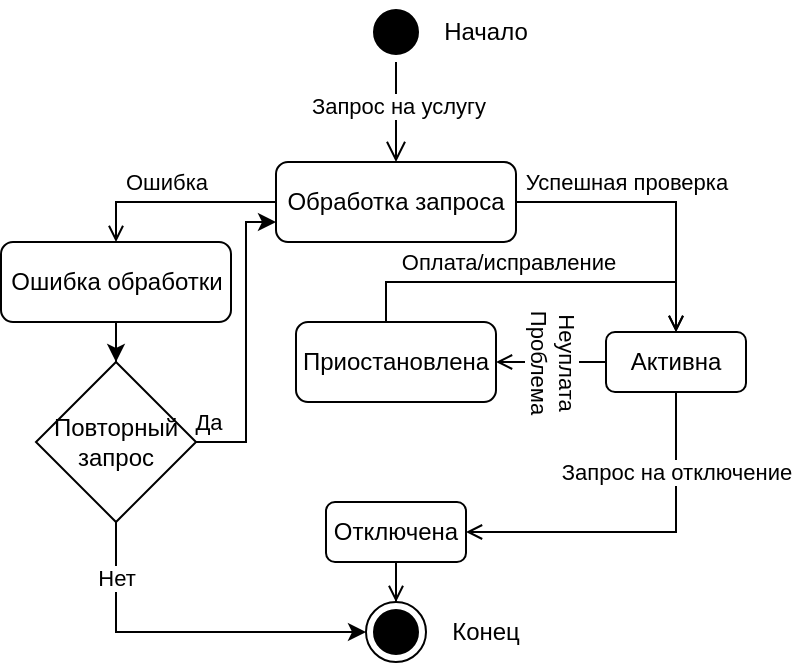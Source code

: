 <mxfile version="27.0.3">
  <diagram name="Page-1" id="58cdce13-f638-feb5-8d6f-7d28b1aa9fa0">
    <mxGraphModel dx="411" dy="453" grid="1" gridSize="10" guides="1" tooltips="1" connect="1" arrows="1" fold="1" page="1" pageScale="1" pageWidth="1100" pageHeight="850" background="none" math="0" shadow="0">
      <root>
        <mxCell id="0" />
        <mxCell id="1" parent="0" />
        <mxCell id="XZC-N6QxRaw_OB19Yd1I-1" value="" style="ellipse;html=1;shape=endState;fillColor=#000000;strokeColor=#000000;" parent="1" vertex="1">
          <mxGeometry x="350" y="480" width="30" height="30" as="geometry" />
        </mxCell>
        <mxCell id="XZC-N6QxRaw_OB19Yd1I-10" style="edgeStyle=orthogonalEdgeStyle;rounded=0;orthogonalLoop=1;jettySize=auto;html=1;entryX=0.5;entryY=0;entryDx=0;entryDy=0;endArrow=open;endFill=0;" parent="1" source="XZC-N6QxRaw_OB19Yd1I-2" target="XZC-N6QxRaw_OB19Yd1I-9" edge="1">
          <mxGeometry relative="1" as="geometry" />
        </mxCell>
        <mxCell id="XZC-N6QxRaw_OB19Yd1I-12" value="Ошибка" style="edgeLabel;html=1;align=center;verticalAlign=middle;resizable=0;points=[];rotation=0;" parent="XZC-N6QxRaw_OB19Yd1I-10" vertex="1" connectable="0">
          <mxGeometry x="0.475" relative="1" as="geometry">
            <mxPoint x="19" y="-10" as="offset" />
          </mxGeometry>
        </mxCell>
        <mxCell id="XZC-N6QxRaw_OB19Yd1I-2" value="Обработка запроса" style="rounded=1;whiteSpace=wrap;html=1;" parent="1" vertex="1">
          <mxGeometry x="305" y="260" width="120" height="40" as="geometry" />
        </mxCell>
        <mxCell id="XZC-N6QxRaw_OB19Yd1I-3" value="" style="ellipse;html=1;shape=startState;fillColor=#000000;strokeColor=#000000;" parent="1" vertex="1">
          <mxGeometry x="350" y="180" width="30" height="30" as="geometry" />
        </mxCell>
        <mxCell id="XZC-N6QxRaw_OB19Yd1I-4" value="" style="edgeStyle=orthogonalEdgeStyle;html=1;verticalAlign=bottom;endArrow=open;endSize=8;strokeColor=#000000;rounded=0;entryX=0.5;entryY=0;entryDx=0;entryDy=0;" parent="1" source="XZC-N6QxRaw_OB19Yd1I-3" target="XZC-N6QxRaw_OB19Yd1I-2" edge="1">
          <mxGeometry relative="1" as="geometry">
            <mxPoint x="365" y="220" as="targetPoint" />
          </mxGeometry>
        </mxCell>
        <mxCell id="XZC-N6QxRaw_OB19Yd1I-31" value="Запрос на услугу" style="edgeLabel;html=1;align=center;verticalAlign=middle;resizable=0;points=[];" parent="XZC-N6QxRaw_OB19Yd1I-4" vertex="1" connectable="0">
          <mxGeometry x="-0.149" y="1" relative="1" as="geometry">
            <mxPoint as="offset" />
          </mxGeometry>
        </mxCell>
        <mxCell id="XZC-N6QxRaw_OB19Yd1I-18" style="edgeStyle=orthogonalEdgeStyle;rounded=0;orthogonalLoop=1;jettySize=auto;html=1;entryX=0.5;entryY=0;entryDx=0;entryDy=0;exitX=1;exitY=0.5;exitDx=0;exitDy=0;endArrow=open;endFill=0;" parent="1" source="XZC-N6QxRaw_OB19Yd1I-2" target="XZC-N6QxRaw_OB19Yd1I-17" edge="1">
          <mxGeometry relative="1" as="geometry">
            <mxPoint x="500.029" y="400" as="sourcePoint" />
          </mxGeometry>
        </mxCell>
        <mxCell id="XZC-N6QxRaw_OB19Yd1I-19" value="Успешная проверка" style="edgeLabel;html=1;align=center;verticalAlign=middle;resizable=0;points=[];" parent="XZC-N6QxRaw_OB19Yd1I-18" vertex="1" connectable="0">
          <mxGeometry x="-0.09" y="2" relative="1" as="geometry">
            <mxPoint x="-11" y="-8" as="offset" />
          </mxGeometry>
        </mxCell>
        <mxCell id="lNDjtEXbVhYvRm-_iKPx-6" style="edgeStyle=orthogonalEdgeStyle;rounded=0;orthogonalLoop=1;jettySize=auto;html=1;entryX=0.5;entryY=0;entryDx=0;entryDy=0;" edge="1" parent="1" source="XZC-N6QxRaw_OB19Yd1I-9" target="lNDjtEXbVhYvRm-_iKPx-1">
          <mxGeometry relative="1" as="geometry" />
        </mxCell>
        <mxCell id="XZC-N6QxRaw_OB19Yd1I-9" value="Ошибка обработки" style="rounded=1;whiteSpace=wrap;html=1;" parent="1" vertex="1">
          <mxGeometry x="167.5" y="300" width="115" height="40" as="geometry" />
        </mxCell>
        <mxCell id="XZC-N6QxRaw_OB19Yd1I-27" style="edgeStyle=orthogonalEdgeStyle;rounded=0;orthogonalLoop=1;jettySize=auto;html=1;entryX=0.5;entryY=0;entryDx=0;entryDy=0;endArrow=open;endFill=0;" parent="1" source="XZC-N6QxRaw_OB19Yd1I-13" target="XZC-N6QxRaw_OB19Yd1I-1" edge="1">
          <mxGeometry relative="1" as="geometry" />
        </mxCell>
        <mxCell id="XZC-N6QxRaw_OB19Yd1I-13" value="Отключена" style="rounded=1;whiteSpace=wrap;html=1;" parent="1" vertex="1">
          <mxGeometry x="330" y="430" width="70" height="30" as="geometry" />
        </mxCell>
        <mxCell id="XZC-N6QxRaw_OB19Yd1I-20" style="edgeStyle=orthogonalEdgeStyle;rounded=0;orthogonalLoop=1;jettySize=auto;html=1;entryX=1;entryY=0.5;entryDx=0;entryDy=0;endArrow=open;endFill=0;exitX=0.5;exitY=1;exitDx=0;exitDy=0;" parent="1" source="XZC-N6QxRaw_OB19Yd1I-17" target="XZC-N6QxRaw_OB19Yd1I-13" edge="1">
          <mxGeometry relative="1" as="geometry">
            <Array as="points">
              <mxPoint x="505" y="445" />
            </Array>
          </mxGeometry>
        </mxCell>
        <mxCell id="XZC-N6QxRaw_OB19Yd1I-21" value="Запрос на отключение" style="edgeLabel;html=1;align=center;verticalAlign=middle;resizable=0;points=[];" parent="XZC-N6QxRaw_OB19Yd1I-20" vertex="1" connectable="0">
          <mxGeometry x="-0.046" y="1" relative="1" as="geometry">
            <mxPoint x="13" y="-31" as="offset" />
          </mxGeometry>
        </mxCell>
        <mxCell id="XZC-N6QxRaw_OB19Yd1I-40" style="edgeStyle=orthogonalEdgeStyle;rounded=0;orthogonalLoop=1;jettySize=auto;html=1;entryX=1;entryY=0.5;entryDx=0;entryDy=0;endArrow=open;endFill=0;" parent="1" source="XZC-N6QxRaw_OB19Yd1I-17" target="XZC-N6QxRaw_OB19Yd1I-39" edge="1">
          <mxGeometry relative="1" as="geometry" />
        </mxCell>
        <mxCell id="XZC-N6QxRaw_OB19Yd1I-41" value="Неуплата&lt;br&gt;Проблема" style="edgeLabel;html=1;align=center;verticalAlign=middle;resizable=0;points=[];rotation=90;" parent="XZC-N6QxRaw_OB19Yd1I-40" vertex="1" connectable="0">
          <mxGeometry x="0.188" relative="1" as="geometry">
            <mxPoint x="6" as="offset" />
          </mxGeometry>
        </mxCell>
        <mxCell id="XZC-N6QxRaw_OB19Yd1I-17" value="Активна" style="rounded=1;whiteSpace=wrap;html=1;" parent="1" vertex="1">
          <mxGeometry x="470" y="345" width="70" height="30" as="geometry" />
        </mxCell>
        <mxCell id="XZC-N6QxRaw_OB19Yd1I-28" value="Конец" style="text;html=1;align=center;verticalAlign=middle;whiteSpace=wrap;rounded=0;" parent="1" vertex="1">
          <mxGeometry x="380" y="480" width="60" height="30" as="geometry" />
        </mxCell>
        <mxCell id="XZC-N6QxRaw_OB19Yd1I-30" value="Начало" style="text;html=1;align=center;verticalAlign=middle;whiteSpace=wrap;rounded=0;" parent="1" vertex="1">
          <mxGeometry x="380" y="180" width="60" height="30" as="geometry" />
        </mxCell>
        <mxCell id="XZC-N6QxRaw_OB19Yd1I-42" style="edgeStyle=orthogonalEdgeStyle;rounded=0;orthogonalLoop=1;jettySize=auto;html=1;entryX=0.5;entryY=0;entryDx=0;entryDy=0;endArrow=open;endFill=0;" parent="1" target="XZC-N6QxRaw_OB19Yd1I-17" edge="1">
          <mxGeometry relative="1" as="geometry">
            <mxPoint x="360" y="340" as="sourcePoint" />
            <mxPoint x="490" y="340" as="targetPoint" />
            <Array as="points">
              <mxPoint x="360" y="320" />
              <mxPoint x="505" y="320" />
            </Array>
          </mxGeometry>
        </mxCell>
        <mxCell id="XZC-N6QxRaw_OB19Yd1I-43" value="Оплата/исправление" style="edgeLabel;html=1;align=center;verticalAlign=middle;resizable=0;points=[];" parent="XZC-N6QxRaw_OB19Yd1I-42" vertex="1" connectable="0">
          <mxGeometry x="-0.358" y="2" relative="1" as="geometry">
            <mxPoint x="20" y="-8" as="offset" />
          </mxGeometry>
        </mxCell>
        <mxCell id="XZC-N6QxRaw_OB19Yd1I-39" value="Приостановлена" style="rounded=1;whiteSpace=wrap;html=1;" parent="1" vertex="1">
          <mxGeometry x="315" y="340" width="100" height="40" as="geometry" />
        </mxCell>
        <mxCell id="lNDjtEXbVhYvRm-_iKPx-4" style="edgeStyle=orthogonalEdgeStyle;rounded=0;orthogonalLoop=1;jettySize=auto;html=1;entryX=0;entryY=0.5;entryDx=0;entryDy=0;" edge="1" parent="1" source="lNDjtEXbVhYvRm-_iKPx-1" target="XZC-N6QxRaw_OB19Yd1I-1">
          <mxGeometry relative="1" as="geometry">
            <Array as="points">
              <mxPoint x="225" y="495" />
            </Array>
          </mxGeometry>
        </mxCell>
        <mxCell id="lNDjtEXbVhYvRm-_iKPx-5" value="Нет" style="edgeLabel;html=1;align=center;verticalAlign=middle;resizable=0;points=[];" vertex="1" connectable="0" parent="lNDjtEXbVhYvRm-_iKPx-4">
          <mxGeometry x="-0.529" relative="1" as="geometry">
            <mxPoint y="-15" as="offset" />
          </mxGeometry>
        </mxCell>
        <mxCell id="lNDjtEXbVhYvRm-_iKPx-7" style="edgeStyle=orthogonalEdgeStyle;rounded=0;orthogonalLoop=1;jettySize=auto;html=1;entryX=0;entryY=0.75;entryDx=0;entryDy=0;" edge="1" parent="1" source="lNDjtEXbVhYvRm-_iKPx-1" target="XZC-N6QxRaw_OB19Yd1I-2">
          <mxGeometry relative="1" as="geometry">
            <Array as="points">
              <mxPoint x="290" y="400" />
              <mxPoint x="290" y="290" />
            </Array>
          </mxGeometry>
        </mxCell>
        <mxCell id="lNDjtEXbVhYvRm-_iKPx-8" value="Да" style="edgeLabel;html=1;align=center;verticalAlign=middle;resizable=0;points=[];" vertex="1" connectable="0" parent="lNDjtEXbVhYvRm-_iKPx-7">
          <mxGeometry x="-0.927" y="-1" relative="1" as="geometry">
            <mxPoint y="-11" as="offset" />
          </mxGeometry>
        </mxCell>
        <mxCell id="lNDjtEXbVhYvRm-_iKPx-1" value="Повторный запрос" style="rhombus;whiteSpace=wrap;html=1;" vertex="1" parent="1">
          <mxGeometry x="185" y="360" width="80" height="80" as="geometry" />
        </mxCell>
      </root>
    </mxGraphModel>
  </diagram>
</mxfile>
